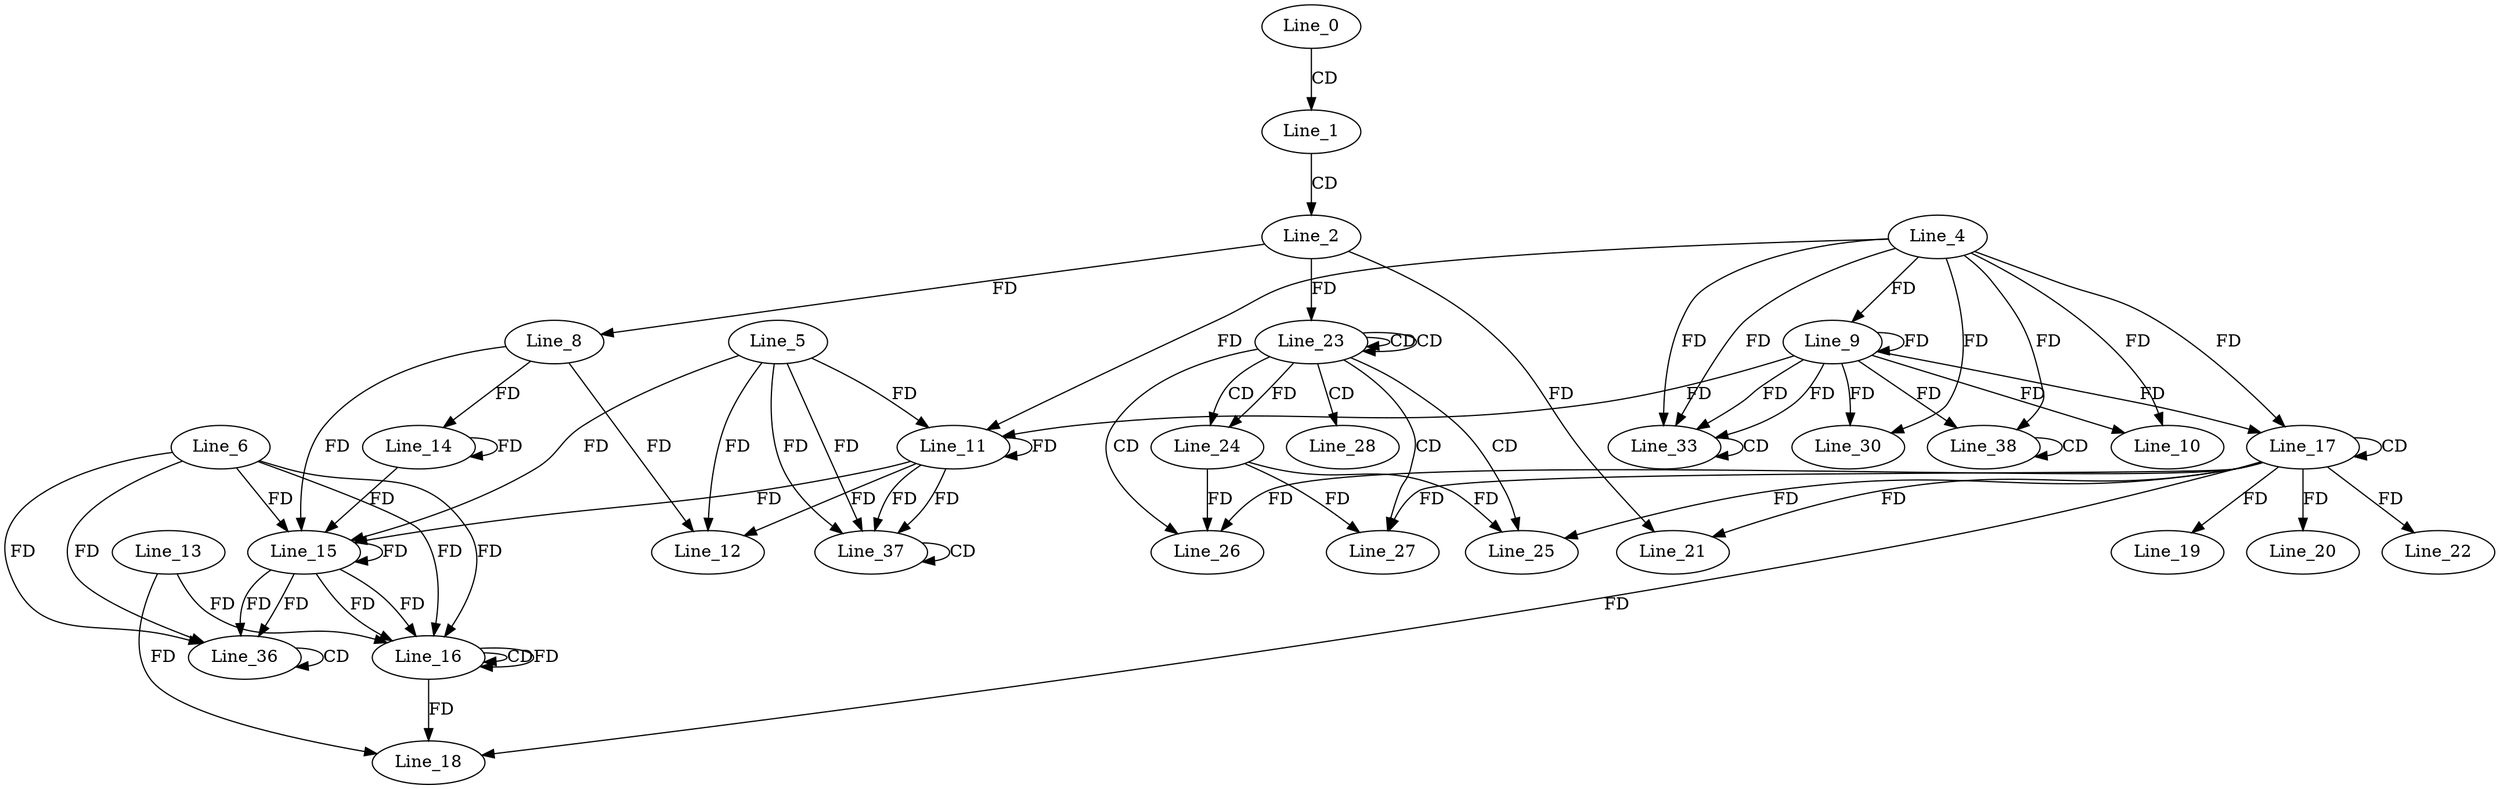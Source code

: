 digraph G {
  Line_0;
  Line_1;
  Line_2;
  Line_8;
  Line_8;
  Line_4;
  Line_9;
  Line_9;
  Line_10;
  Line_5;
  Line_11;
  Line_11;
  Line_12;
  Line_8;
  Line_14;
  Line_6;
  Line_15;
  Line_15;
  Line_16;
  Line_16;
  Line_16;
  Line_13;
  Line_16;
  Line_17;
  Line_17;
  Line_18;
  Line_19;
  Line_20;
  Line_21;
  Line_21;
  Line_22;
  Line_23;
  Line_23;
  Line_23;
  Line_23;
  Line_24;
  Line_24;
  Line_25;
  Line_25;
  Line_26;
  Line_26;
  Line_27;
  Line_27;
  Line_28;
  Line_30;
  Line_33;
  Line_33;
  Line_36;
  Line_36;
  Line_37;
  Line_37;
  Line_38;
  Line_38;
  Line_0 -> Line_1 [ label="CD" ];
  Line_1 -> Line_2 [ label="CD" ];
  Line_2 -> Line_8 [ label="FD" ];
  Line_4 -> Line_9 [ label="FD" ];
  Line_9 -> Line_9 [ label="FD" ];
  Line_4 -> Line_10 [ label="FD" ];
  Line_9 -> Line_10 [ label="FD" ];
  Line_5 -> Line_11 [ label="FD" ];
  Line_11 -> Line_11 [ label="FD" ];
  Line_4 -> Line_11 [ label="FD" ];
  Line_9 -> Line_11 [ label="FD" ];
  Line_5 -> Line_12 [ label="FD" ];
  Line_11 -> Line_12 [ label="FD" ];
  Line_8 -> Line_12 [ label="FD" ];
  Line_8 -> Line_14 [ label="FD" ];
  Line_14 -> Line_14 [ label="FD" ];
  Line_6 -> Line_15 [ label="FD" ];
  Line_15 -> Line_15 [ label="FD" ];
  Line_5 -> Line_15 [ label="FD" ];
  Line_11 -> Line_15 [ label="FD" ];
  Line_8 -> Line_15 [ label="FD" ];
  Line_14 -> Line_15 [ label="FD" ];
  Line_6 -> Line_16 [ label="FD" ];
  Line_15 -> Line_16 [ label="FD" ];
  Line_16 -> Line_16 [ label="CD" ];
  Line_13 -> Line_16 [ label="FD" ];
  Line_16 -> Line_16 [ label="FD" ];
  Line_6 -> Line_16 [ label="FD" ];
  Line_15 -> Line_16 [ label="FD" ];
  Line_17 -> Line_17 [ label="CD" ];
  Line_4 -> Line_17 [ label="FD" ];
  Line_9 -> Line_17 [ label="FD" ];
  Line_17 -> Line_18 [ label="FD" ];
  Line_13 -> Line_18 [ label="FD" ];
  Line_16 -> Line_18 [ label="FD" ];
  Line_17 -> Line_19 [ label="FD" ];
  Line_17 -> Line_20 [ label="FD" ];
  Line_17 -> Line_21 [ label="FD" ];
  Line_2 -> Line_21 [ label="FD" ];
  Line_17 -> Line_22 [ label="FD" ];
  Line_23 -> Line_23 [ label="CD" ];
  Line_23 -> Line_23 [ label="CD" ];
  Line_2 -> Line_23 [ label="FD" ];
  Line_23 -> Line_24 [ label="CD" ];
  Line_23 -> Line_24 [ label="FD" ];
  Line_23 -> Line_25 [ label="CD" ];
  Line_17 -> Line_25 [ label="FD" ];
  Line_24 -> Line_25 [ label="FD" ];
  Line_23 -> Line_26 [ label="CD" ];
  Line_17 -> Line_26 [ label="FD" ];
  Line_24 -> Line_26 [ label="FD" ];
  Line_23 -> Line_27 [ label="CD" ];
  Line_17 -> Line_27 [ label="FD" ];
  Line_24 -> Line_27 [ label="FD" ];
  Line_23 -> Line_28 [ label="CD" ];
  Line_4 -> Line_30 [ label="FD" ];
  Line_9 -> Line_30 [ label="FD" ];
  Line_4 -> Line_33 [ label="FD" ];
  Line_9 -> Line_33 [ label="FD" ];
  Line_33 -> Line_33 [ label="CD" ];
  Line_4 -> Line_33 [ label="FD" ];
  Line_9 -> Line_33 [ label="FD" ];
  Line_6 -> Line_36 [ label="FD" ];
  Line_15 -> Line_36 [ label="FD" ];
  Line_36 -> Line_36 [ label="CD" ];
  Line_6 -> Line_36 [ label="FD" ];
  Line_15 -> Line_36 [ label="FD" ];
  Line_5 -> Line_37 [ label="FD" ];
  Line_11 -> Line_37 [ label="FD" ];
  Line_37 -> Line_37 [ label="CD" ];
  Line_5 -> Line_37 [ label="FD" ];
  Line_11 -> Line_37 [ label="FD" ];
  Line_38 -> Line_38 [ label="CD" ];
  Line_4 -> Line_38 [ label="FD" ];
  Line_9 -> Line_38 [ label="FD" ];
}
